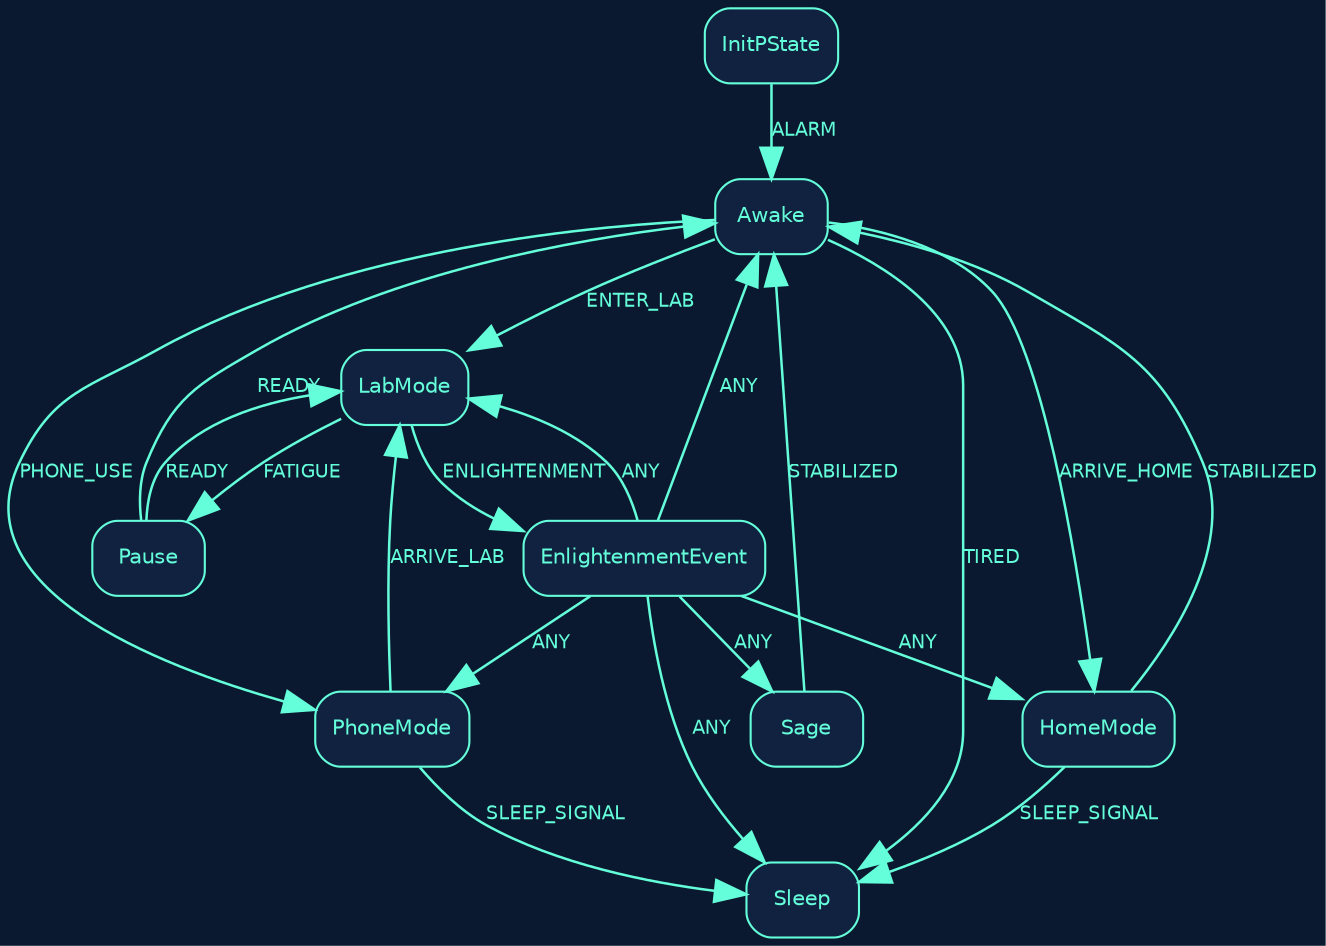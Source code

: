 digraph PipelineAgentStateMachine {
  rankdir=TB;
  bgcolor="#0a192f";
  node [shape=box, style="rounded,filled", fillcolor="#112240", fontcolor="#64ffda", fontname="Helvetica", fontsize=10, color="#64ffda"];
  edge [color="#64ffda", fontname="Helvetica", fontsize=9, fontcolor="#64ffda", penwidth=1.2, arrowsize=1.5];

  InitPState [label="InitPState"];
  InitPState -> Awake [label="ALARM"];

  Awake [label="Awake"];
  Awake -> LabMode [label="ENTER_LAB"];
  Awake -> PhoneMode [label="PHONE_USE"];
  Awake -> Sleep [label="TIRED"];
  Awake -> HomeMode [label="ARRIVE_HOME"];

  PhoneMode [label="PhoneMode"];
  PhoneMode -> LabMode [label="ARRIVE_LAB"];
  PhoneMode -> Sleep [label="SLEEP_SIGNAL"];

  LabMode [label="LabMode"];
  LabMode -> Pause [label="FATIGUE"];
  LabMode -> EnlightenmentEvent [label="ENLIGHTENMENT"];

  Pause [label="Pause"];
  Pause -> LabMode [label="READY"];
  Pause -> Awake [label="READY"];

  EnlightenmentEvent [label="EnlightenmentEvent"];
  EnlightenmentEvent -> Sleep [label="ANY"];
  EnlightenmentEvent -> Awake [label="ANY"];
  EnlightenmentEvent -> LabMode [label="ANY"];
  EnlightenmentEvent -> PhoneMode [label="ANY"];
  EnlightenmentEvent -> HomeMode [label="ANY"];
  EnlightenmentEvent -> Sage [label="ANY"];

  HomeMode [label="HomeMode"];
  HomeMode -> Awake [label="STABILIZED"];
  HomeMode -> Sleep [label="SLEEP_SIGNAL"];

  Sage [label="Sage"];
  Sage -> Awake [label="STABILIZED"];

  Sleep [label="Sleep"];
}

